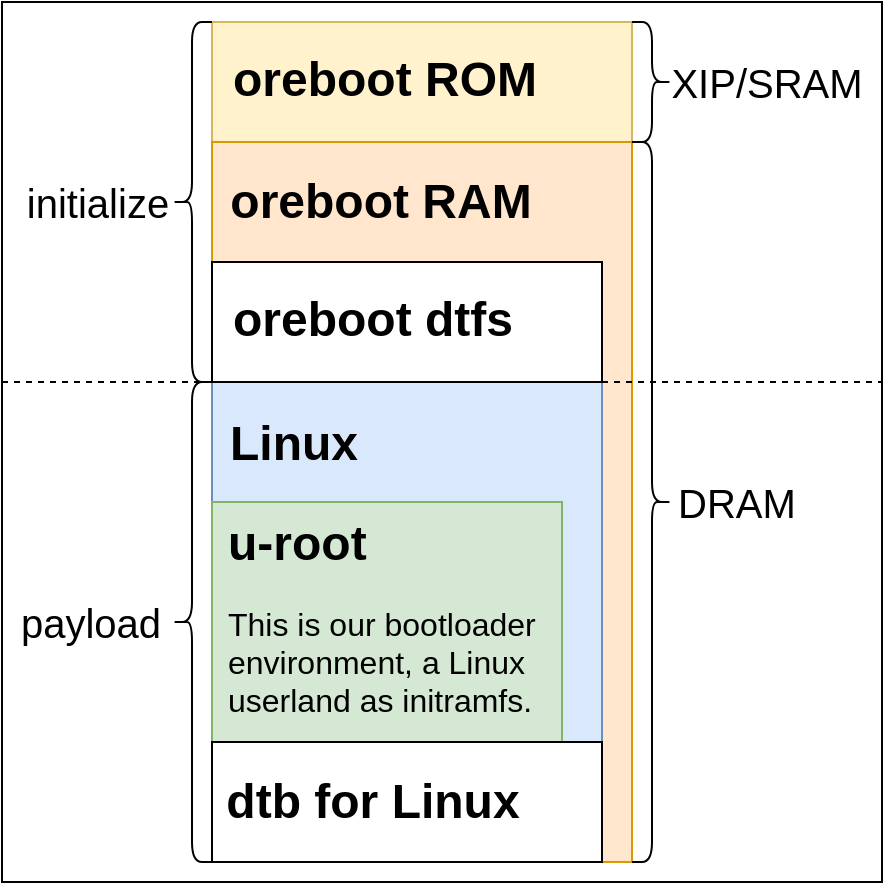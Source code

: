 <mxfile version="19.0.2" type="device"><diagram id="5lWKEXr3JgzZcVVuhF66" name="Page-1"><mxGraphModel dx="1016" dy="624" grid="1" gridSize="10" guides="1" tooltips="1" connect="1" arrows="1" fold="1" page="1" pageScale="1" pageWidth="600" pageHeight="400" math="0" shadow="0"><root><mxCell id="0"/><mxCell id="1" parent="0"/><mxCell id="QHwQKuu1JCrrE1N5jjmt-13" value="_" style="whiteSpace=wrap;html=1;aspect=fixed;fontSize=24;" parent="1" vertex="1"><mxGeometry x="100" y="20" width="440" height="440" as="geometry"/></mxCell><mxCell id="QHwQKuu1JCrrE1N5jjmt-2" value="" style="rounded=0;whiteSpace=wrap;html=1;fillColor=#fff2cc;strokeColor=#d6b656;" parent="1" vertex="1"><mxGeometry x="205" y="30" width="210" height="400" as="geometry"/></mxCell><mxCell id="QHwQKuu1JCrrE1N5jjmt-3" value="" style="rounded=0;whiteSpace=wrap;html=1;fillColor=#ffe6cc;strokeColor=#d79b00;" parent="1" vertex="1"><mxGeometry x="205" y="90" width="210" height="360" as="geometry"/></mxCell><mxCell id="QHwQKuu1JCrrE1N5jjmt-4" value="" style="rounded=0;whiteSpace=wrap;html=1;fillColor=#dae8fc;strokeColor=#6c8ebf;" parent="1" vertex="1"><mxGeometry x="205" y="210" width="195" height="180" as="geometry"/></mxCell><mxCell id="QHwQKuu1JCrrE1N5jjmt-5" value="" style="rounded=0;whiteSpace=wrap;html=1;fillColor=#d5e8d4;strokeColor=#82b366;" parent="1" vertex="1"><mxGeometry x="205" y="270" width="175" height="120" as="geometry"/></mxCell><mxCell id="QHwQKuu1JCrrE1N5jjmt-6" value="&lt;h1&gt;u-root&lt;/h1&gt;&lt;div&gt;&lt;font style=&quot;font-size: 16px;&quot;&gt;This is our bootloader environment, a Linux userland as initramfs.&lt;/font&gt;&lt;/div&gt;" style="text;html=1;strokeColor=none;fillColor=none;spacing=5;spacingTop=-20;whiteSpace=wrap;overflow=hidden;rounded=0;" parent="1" vertex="1"><mxGeometry x="208" y="271" width="162" height="109" as="geometry"/></mxCell><mxCell id="QHwQKuu1JCrrE1N5jjmt-7" value="&lt;font style=&quot;font-size: 24px;&quot;&gt;&lt;b&gt;Linux&lt;/b&gt;&lt;/font&gt;" style="text;html=1;strokeColor=none;fillColor=none;align=center;verticalAlign=middle;whiteSpace=wrap;rounded=0;" parent="1" vertex="1"><mxGeometry x="206" y="226" width="80" height="30" as="geometry"/></mxCell><mxCell id="QHwQKuu1JCrrE1N5jjmt-8" value="&lt;font style=&quot;font-size: 24px;&quot;&gt;&lt;b&gt;oreboot RAM&lt;br&gt;&lt;/b&gt;&lt;/font&gt;" style="text;html=1;strokeColor=none;fillColor=none;align=center;verticalAlign=middle;whiteSpace=wrap;rounded=0;" parent="1" vertex="1"><mxGeometry x="206" y="105" width="167" height="30" as="geometry"/></mxCell><mxCell id="QHwQKuu1JCrrE1N5jjmt-9" value="&lt;font style=&quot;font-size: 24px;&quot;&gt;&lt;b&gt;oreboot ROM&lt;br&gt;&lt;/b&gt;&lt;/font&gt;" style="text;html=1;strokeColor=none;fillColor=none;align=center;verticalAlign=middle;whiteSpace=wrap;rounded=0;" parent="1" vertex="1"><mxGeometry x="208" y="44" width="167" height="30" as="geometry"/></mxCell><mxCell id="QHwQKuu1JCrrE1N5jjmt-10" value="" style="shape=curlyBracket;whiteSpace=wrap;html=1;rounded=1;fontSize=24;" parent="1" vertex="1"><mxGeometry x="185" y="210" width="20" height="240" as="geometry"/></mxCell><mxCell id="QHwQKuu1JCrrE1N5jjmt-11" value="payload" style="text;html=1;strokeColor=none;fillColor=none;align=center;verticalAlign=middle;whiteSpace=wrap;rounded=0;fontSize=20;rotation=0;" parent="1" vertex="1"><mxGeometry x="104" y="315" width="81" height="30" as="geometry"/></mxCell><mxCell id="ACgtkd4QmDNk3ubJpnxe-1" value="" style="rounded=0;whiteSpace=wrap;html=1;" parent="1" vertex="1"><mxGeometry x="205" y="150" width="195" height="60" as="geometry"/></mxCell><mxCell id="ACgtkd4QmDNk3ubJpnxe-2" value="&lt;font style=&quot;font-size: 24px;&quot;&gt;&lt;b&gt;oreboot dtfs&lt;br&gt;&lt;/b&gt;&lt;/font&gt;" style="text;html=1;strokeColor=none;fillColor=none;align=center;verticalAlign=middle;whiteSpace=wrap;rounded=0;" parent="1" vertex="1"><mxGeometry x="206" y="164" width="159" height="30" as="geometry"/></mxCell><mxCell id="ACgtkd4QmDNk3ubJpnxe-3" value="" style="shape=curlyBracket;whiteSpace=wrap;html=1;rounded=1;flipH=1;" parent="1" vertex="1"><mxGeometry x="415" y="90" width="20" height="360" as="geometry"/></mxCell><mxCell id="ACgtkd4QmDNk3ubJpnxe-5" value="DRAM" style="text;html=1;strokeColor=none;fillColor=none;align=center;verticalAlign=middle;whiteSpace=wrap;rounded=0;fontSize=20;fontStyle=0;rotation=0;" parent="1" vertex="1"><mxGeometry x="435" y="253.75" width="65" height="32.5" as="geometry"/></mxCell><mxCell id="ACgtkd4QmDNk3ubJpnxe-7" value="" style="shape=curlyBracket;whiteSpace=wrap;html=1;rounded=1;flipH=1;fontSize=18;" parent="1" vertex="1"><mxGeometry x="415" y="30" width="20" height="60" as="geometry"/></mxCell><mxCell id="ACgtkd4QmDNk3ubJpnxe-8" value="XIP/SRAM" style="text;html=1;strokeColor=none;fillColor=none;align=center;verticalAlign=middle;whiteSpace=wrap;rounded=0;fontSize=20;rotation=0;" parent="1" vertex="1"><mxGeometry x="435" y="42" width="95" height="36" as="geometry"/></mxCell><mxCell id="1G0m9fozxYErye_NOQ-Y-1" value="" style="shape=image;verticalLabelPosition=bottom;labelBackgroundColor=default;verticalAlign=top;aspect=fixed;imageAspect=0;image=https://www.linuxboot.org/images/logo.png;" parent="1" vertex="1"><mxGeometry x="104" y="217.5" width="84" height="84" as="geometry"/></mxCell><mxCell id="1G0m9fozxYErye_NOQ-Y-2" value="" style="shape=image;verticalLabelPosition=bottom;labelBackgroundColor=default;verticalAlign=top;aspect=fixed;imageAspect=0;image=https://github.com/oreboot/oreboot/raw/main/Documentation/img/logo-small.png;" parent="1" vertex="1"><mxGeometry x="117.46" y="30" width="67.54" height="77" as="geometry"/></mxCell><mxCell id="1G0m9fozxYErye_NOQ-Y-3" value="" style="endArrow=none;dashed=1;html=1;rounded=0;fontSize=20;" parent="1" edge="1"><mxGeometry width="50" height="50" relative="1" as="geometry"><mxPoint x="100" y="210" as="sourcePoint"/><mxPoint x="540" y="210" as="targetPoint"/></mxGeometry></mxCell><mxCell id="1G0m9fozxYErye_NOQ-Y-5" value="" style="rounded=0;whiteSpace=wrap;html=1;" parent="1" vertex="1"><mxGeometry x="205" y="390" width="195" height="60" as="geometry"/></mxCell><mxCell id="1G0m9fozxYErye_NOQ-Y-6" value="&lt;font style=&quot;font-size: 24px;&quot;&gt;&lt;b&gt;dtb for Linux&lt;br&gt;&lt;/b&gt;&lt;/font&gt;" style="text;html=1;strokeColor=none;fillColor=none;align=center;verticalAlign=middle;whiteSpace=wrap;rounded=0;" parent="1" vertex="1"><mxGeometry x="206" y="405" width="159" height="30" as="geometry"/></mxCell><mxCell id="1G0m9fozxYErye_NOQ-Y-7" value="" style="shape=curlyBracket;whiteSpace=wrap;html=1;rounded=1;fontSize=20;" parent="1" vertex="1"><mxGeometry x="185" y="30" width="20" height="180" as="geometry"/></mxCell><mxCell id="1G0m9fozxYErye_NOQ-Y-8" value="initialize" style="text;html=1;strokeColor=none;fillColor=none;align=center;verticalAlign=middle;whiteSpace=wrap;rounded=0;fontSize=20;" parent="1" vertex="1"><mxGeometry x="108" y="105" width="80" height="30" as="geometry"/></mxCell><mxCell id="d5psoZN__Z89esgqziDA-1" value="" style="shape=image;verticalLabelPosition=bottom;labelBackgroundColor=default;verticalAlign=top;aspect=fixed;imageAspect=0;image=https://u-root.org/img/u-root-logo.png;" vertex="1" parent="1"><mxGeometry x="105.4" y="345" width="97.94" height="105" as="geometry"/></mxCell></root></mxGraphModel></diagram></mxfile>